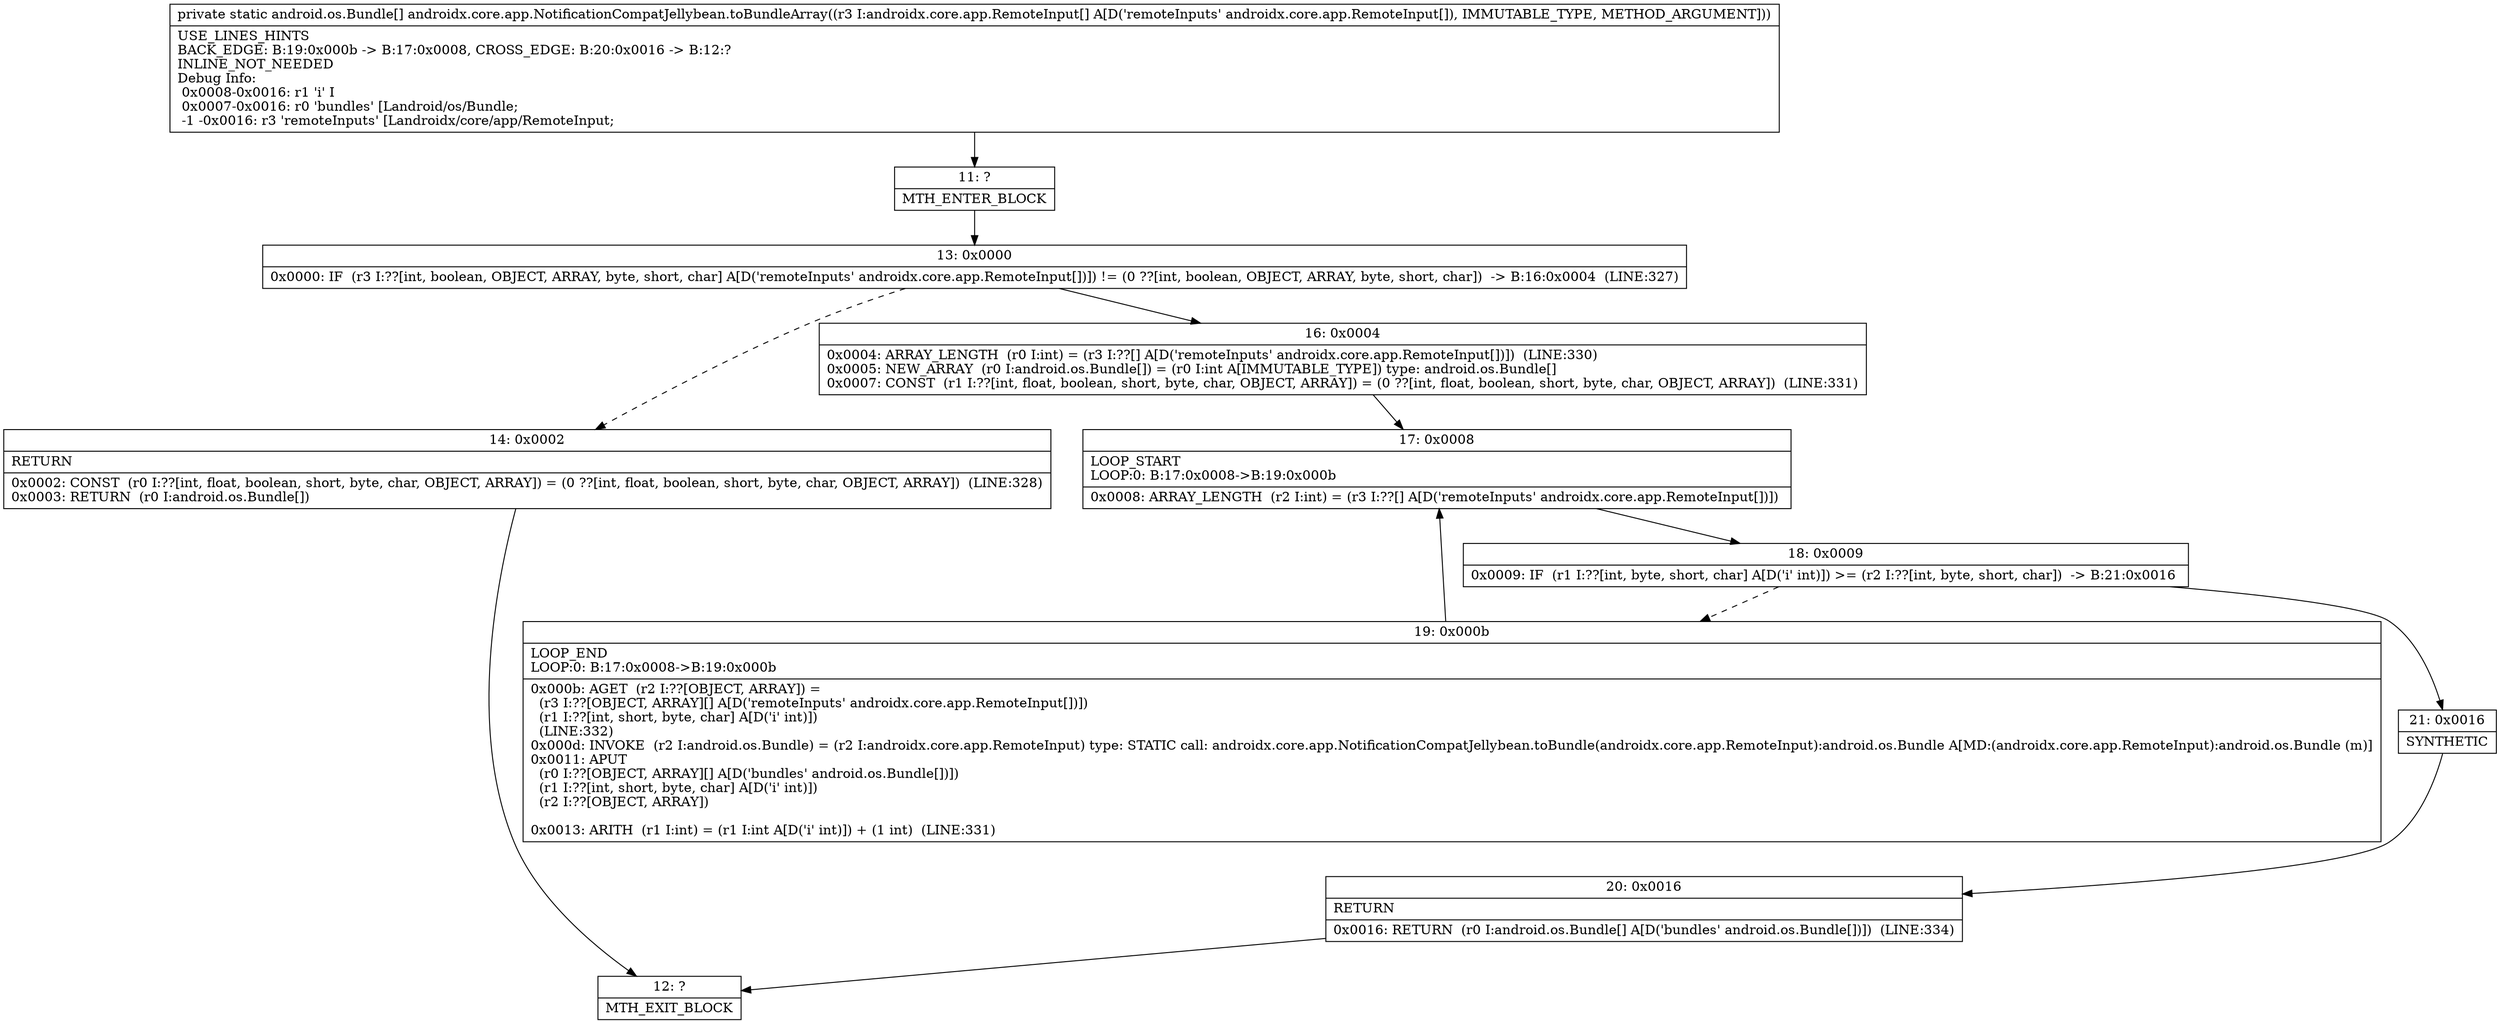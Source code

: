 digraph "CFG forandroidx.core.app.NotificationCompatJellybean.toBundleArray([Landroidx\/core\/app\/RemoteInput;)[Landroid\/os\/Bundle;" {
Node_11 [shape=record,label="{11\:\ ?|MTH_ENTER_BLOCK\l}"];
Node_13 [shape=record,label="{13\:\ 0x0000|0x0000: IF  (r3 I:??[int, boolean, OBJECT, ARRAY, byte, short, char] A[D('remoteInputs' androidx.core.app.RemoteInput[])]) != (0 ??[int, boolean, OBJECT, ARRAY, byte, short, char])  \-\> B:16:0x0004  (LINE:327)\l}"];
Node_14 [shape=record,label="{14\:\ 0x0002|RETURN\l|0x0002: CONST  (r0 I:??[int, float, boolean, short, byte, char, OBJECT, ARRAY]) = (0 ??[int, float, boolean, short, byte, char, OBJECT, ARRAY])  (LINE:328)\l0x0003: RETURN  (r0 I:android.os.Bundle[]) \l}"];
Node_12 [shape=record,label="{12\:\ ?|MTH_EXIT_BLOCK\l}"];
Node_16 [shape=record,label="{16\:\ 0x0004|0x0004: ARRAY_LENGTH  (r0 I:int) = (r3 I:??[] A[D('remoteInputs' androidx.core.app.RemoteInput[])])  (LINE:330)\l0x0005: NEW_ARRAY  (r0 I:android.os.Bundle[]) = (r0 I:int A[IMMUTABLE_TYPE]) type: android.os.Bundle[] \l0x0007: CONST  (r1 I:??[int, float, boolean, short, byte, char, OBJECT, ARRAY]) = (0 ??[int, float, boolean, short, byte, char, OBJECT, ARRAY])  (LINE:331)\l}"];
Node_17 [shape=record,label="{17\:\ 0x0008|LOOP_START\lLOOP:0: B:17:0x0008\-\>B:19:0x000b\l|0x0008: ARRAY_LENGTH  (r2 I:int) = (r3 I:??[] A[D('remoteInputs' androidx.core.app.RemoteInput[])]) \l}"];
Node_18 [shape=record,label="{18\:\ 0x0009|0x0009: IF  (r1 I:??[int, byte, short, char] A[D('i' int)]) \>= (r2 I:??[int, byte, short, char])  \-\> B:21:0x0016 \l}"];
Node_19 [shape=record,label="{19\:\ 0x000b|LOOP_END\lLOOP:0: B:17:0x0008\-\>B:19:0x000b\l|0x000b: AGET  (r2 I:??[OBJECT, ARRAY]) = \l  (r3 I:??[OBJECT, ARRAY][] A[D('remoteInputs' androidx.core.app.RemoteInput[])])\l  (r1 I:??[int, short, byte, char] A[D('i' int)])\l  (LINE:332)\l0x000d: INVOKE  (r2 I:android.os.Bundle) = (r2 I:androidx.core.app.RemoteInput) type: STATIC call: androidx.core.app.NotificationCompatJellybean.toBundle(androidx.core.app.RemoteInput):android.os.Bundle A[MD:(androidx.core.app.RemoteInput):android.os.Bundle (m)]\l0x0011: APUT  \l  (r0 I:??[OBJECT, ARRAY][] A[D('bundles' android.os.Bundle[])])\l  (r1 I:??[int, short, byte, char] A[D('i' int)])\l  (r2 I:??[OBJECT, ARRAY])\l \l0x0013: ARITH  (r1 I:int) = (r1 I:int A[D('i' int)]) + (1 int)  (LINE:331)\l}"];
Node_21 [shape=record,label="{21\:\ 0x0016|SYNTHETIC\l}"];
Node_20 [shape=record,label="{20\:\ 0x0016|RETURN\l|0x0016: RETURN  (r0 I:android.os.Bundle[] A[D('bundles' android.os.Bundle[])])  (LINE:334)\l}"];
MethodNode[shape=record,label="{private static android.os.Bundle[] androidx.core.app.NotificationCompatJellybean.toBundleArray((r3 I:androidx.core.app.RemoteInput[] A[D('remoteInputs' androidx.core.app.RemoteInput[]), IMMUTABLE_TYPE, METHOD_ARGUMENT]))  | USE_LINES_HINTS\lBACK_EDGE: B:19:0x000b \-\> B:17:0x0008, CROSS_EDGE: B:20:0x0016 \-\> B:12:?\lINLINE_NOT_NEEDED\lDebug Info:\l  0x0008\-0x0016: r1 'i' I\l  0x0007\-0x0016: r0 'bundles' [Landroid\/os\/Bundle;\l  \-1 \-0x0016: r3 'remoteInputs' [Landroidx\/core\/app\/RemoteInput;\l}"];
MethodNode -> Node_11;Node_11 -> Node_13;
Node_13 -> Node_14[style=dashed];
Node_13 -> Node_16;
Node_14 -> Node_12;
Node_16 -> Node_17;
Node_17 -> Node_18;
Node_18 -> Node_19[style=dashed];
Node_18 -> Node_21;
Node_19 -> Node_17;
Node_21 -> Node_20;
Node_20 -> Node_12;
}

